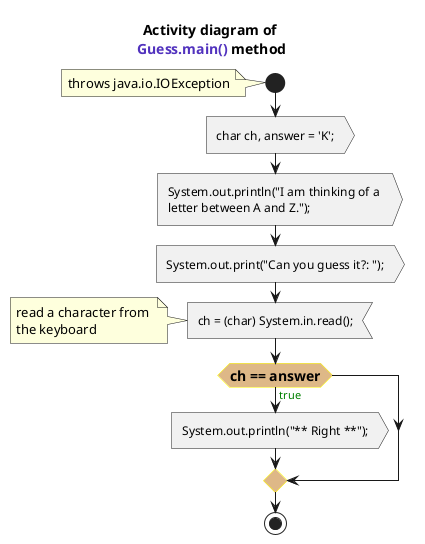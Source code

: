 @startuml
<style>
    Activity {
        FontSize 12
        diamond {
            LineColor yellow
            BackgroundColor burlywood
            FontSize 14
            FontStyle bold
        }
    }
</style>
title Activity diagram of \n<font name=monospace><color #5132be>Guess.main()</color></font> method

start
note : throws java.io.IOException
:char ch, answer = 'K';; <<output>>

:System.out.println("I am thinking of a \nletter between A and Z.");; <<output>>
:System.out.print("Can you guess it?: ");; <<output>>

:ch = (char) System.in.read();; <<input>>
note : read a character from \nthe keyboard

if(ch == answer) then (<color:green>true)
    :System.out.println("~** Right ~**");; <<output>>
endif

stop
@enduml